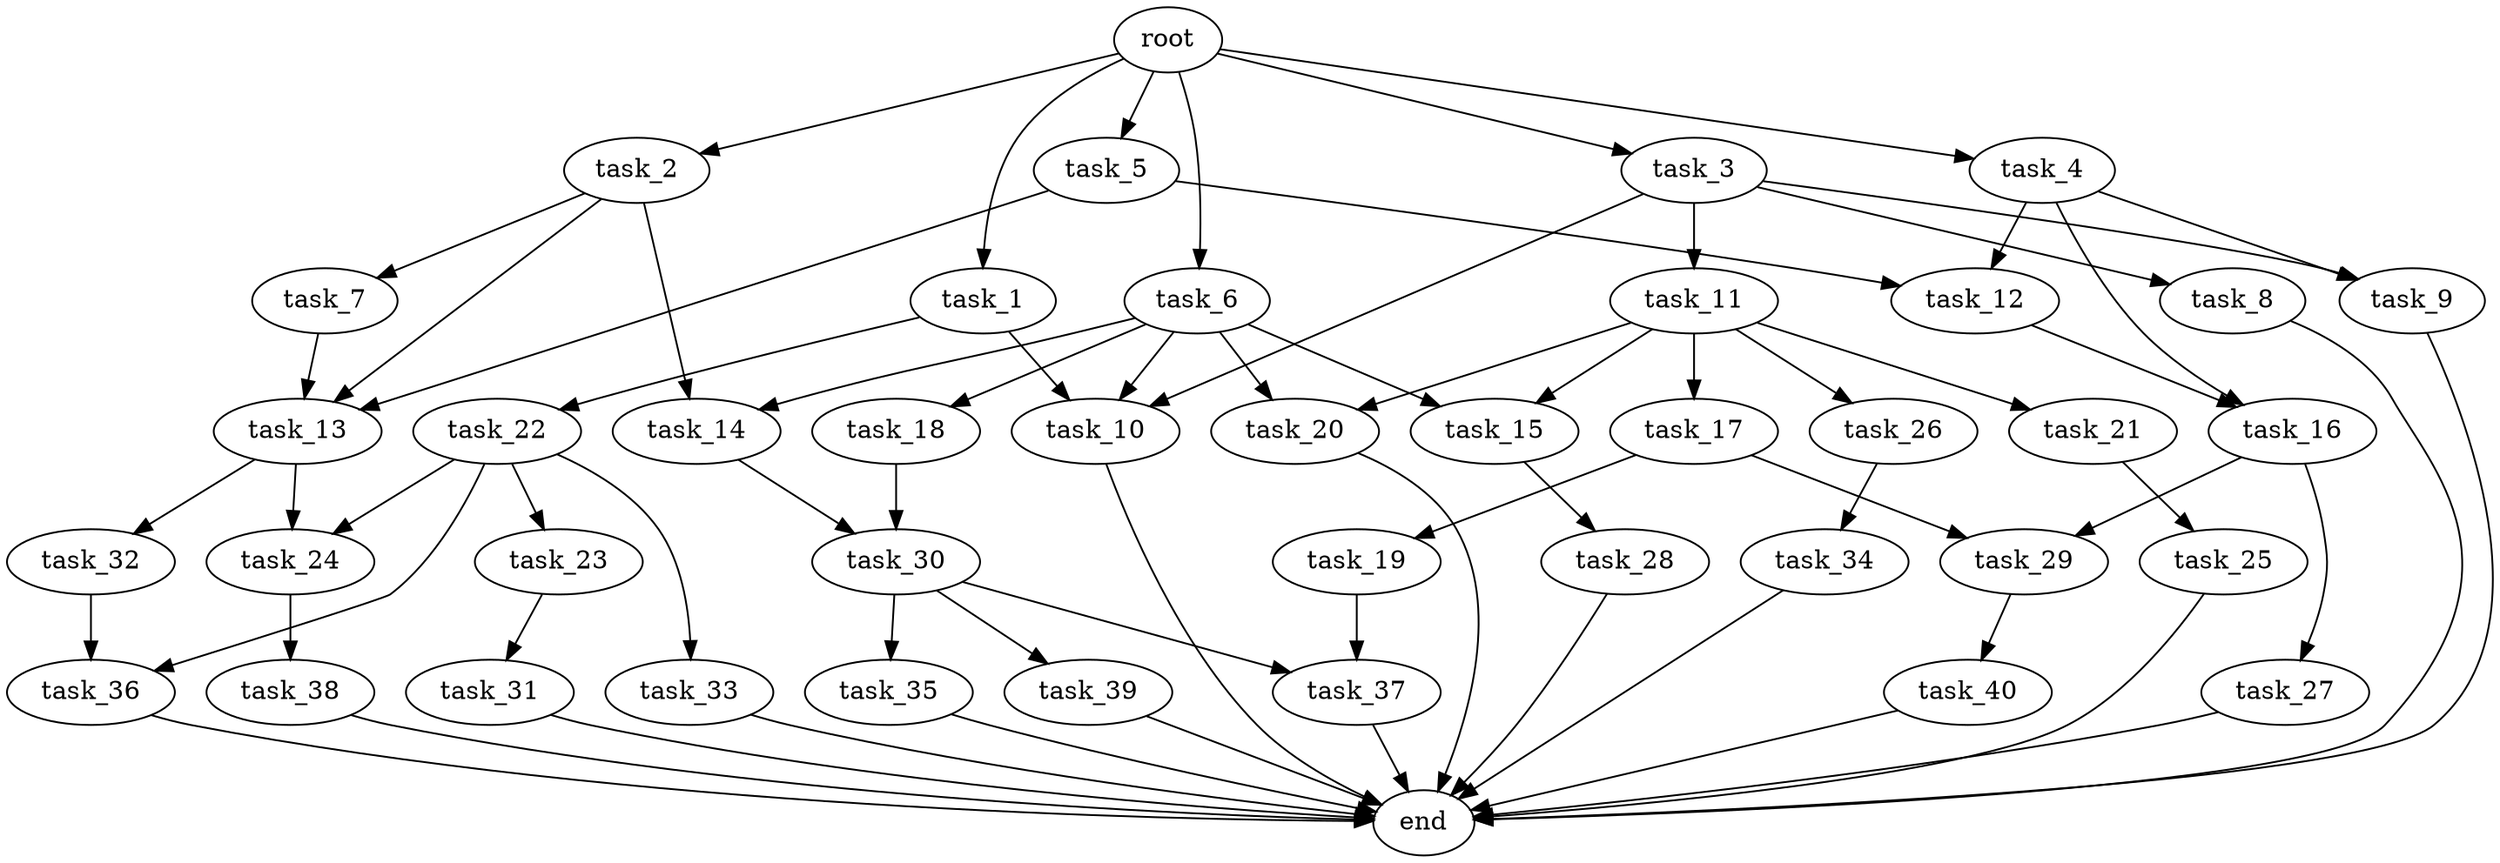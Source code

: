 digraph G {
  root [size="0.000000e+00"];
  task_1 [size="3.469133e+08"];
  task_2 [size="2.252480e+09"];
  task_3 [size="8.987624e+09"];
  task_4 [size="3.485611e+09"];
  task_5 [size="1.925093e+09"];
  task_6 [size="2.063693e+09"];
  task_7 [size="6.659885e+07"];
  task_8 [size="1.678559e+09"];
  task_9 [size="3.575851e+09"];
  task_10 [size="4.083293e+08"];
  task_11 [size="8.096065e+09"];
  task_12 [size="9.058776e+09"];
  task_13 [size="8.053801e+09"];
  task_14 [size="3.441181e+09"];
  task_15 [size="9.734281e+09"];
  task_16 [size="1.136107e+09"];
  task_17 [size="8.847478e+09"];
  task_18 [size="2.263195e+09"];
  task_19 [size="3.377109e+09"];
  task_20 [size="3.286279e+09"];
  task_21 [size="7.179417e+09"];
  task_22 [size="8.974724e+09"];
  task_23 [size="2.261137e+09"];
  task_24 [size="4.048796e+09"];
  task_25 [size="5.043432e+09"];
  task_26 [size="5.544286e+09"];
  task_27 [size="5.603061e+09"];
  task_28 [size="6.951731e+09"];
  task_29 [size="2.082304e+09"];
  task_30 [size="1.937217e+09"];
  task_31 [size="7.757873e+09"];
  task_32 [size="1.928288e+09"];
  task_33 [size="1.622850e+09"];
  task_34 [size="8.498169e+09"];
  task_35 [size="3.941748e+09"];
  task_36 [size="1.632951e+09"];
  task_37 [size="4.268121e+09"];
  task_38 [size="7.341738e+07"];
  task_39 [size="5.374499e+09"];
  task_40 [size="3.468849e+09"];
  end [size="0.000000e+00"];

  root -> task_1 [size="1.000000e-12"];
  root -> task_2 [size="1.000000e-12"];
  root -> task_3 [size="1.000000e-12"];
  root -> task_4 [size="1.000000e-12"];
  root -> task_5 [size="1.000000e-12"];
  root -> task_6 [size="1.000000e-12"];
  task_1 -> task_10 [size="1.361098e+07"];
  task_1 -> task_22 [size="8.974724e+08"];
  task_2 -> task_7 [size="6.659885e+06"];
  task_2 -> task_13 [size="2.684600e+08"];
  task_2 -> task_14 [size="1.720590e+08"];
  task_3 -> task_8 [size="1.678559e+08"];
  task_3 -> task_9 [size="1.787926e+08"];
  task_3 -> task_10 [size="1.361098e+07"];
  task_3 -> task_11 [size="8.096065e+08"];
  task_4 -> task_9 [size="1.787926e+08"];
  task_4 -> task_12 [size="4.529388e+08"];
  task_4 -> task_16 [size="5.680537e+07"];
  task_5 -> task_12 [size="4.529388e+08"];
  task_5 -> task_13 [size="2.684600e+08"];
  task_6 -> task_10 [size="1.361098e+07"];
  task_6 -> task_14 [size="1.720590e+08"];
  task_6 -> task_15 [size="4.867140e+08"];
  task_6 -> task_18 [size="2.263195e+08"];
  task_6 -> task_20 [size="1.643140e+08"];
  task_7 -> task_13 [size="2.684600e+08"];
  task_8 -> end [size="1.000000e-12"];
  task_9 -> end [size="1.000000e-12"];
  task_10 -> end [size="1.000000e-12"];
  task_11 -> task_15 [size="4.867140e+08"];
  task_11 -> task_17 [size="8.847478e+08"];
  task_11 -> task_20 [size="1.643140e+08"];
  task_11 -> task_21 [size="7.179417e+08"];
  task_11 -> task_26 [size="5.544286e+08"];
  task_12 -> task_16 [size="5.680537e+07"];
  task_13 -> task_24 [size="2.024398e+08"];
  task_13 -> task_32 [size="1.928288e+08"];
  task_14 -> task_30 [size="9.686084e+07"];
  task_15 -> task_28 [size="6.951731e+08"];
  task_16 -> task_27 [size="5.603061e+08"];
  task_16 -> task_29 [size="1.041152e+08"];
  task_17 -> task_19 [size="3.377109e+08"];
  task_17 -> task_29 [size="1.041152e+08"];
  task_18 -> task_30 [size="9.686084e+07"];
  task_19 -> task_37 [size="2.134060e+08"];
  task_20 -> end [size="1.000000e-12"];
  task_21 -> task_25 [size="5.043432e+08"];
  task_22 -> task_23 [size="2.261137e+08"];
  task_22 -> task_24 [size="2.024398e+08"];
  task_22 -> task_33 [size="1.622850e+08"];
  task_22 -> task_36 [size="8.164753e+07"];
  task_23 -> task_31 [size="7.757873e+08"];
  task_24 -> task_38 [size="7.341738e+06"];
  task_25 -> end [size="1.000000e-12"];
  task_26 -> task_34 [size="8.498169e+08"];
  task_27 -> end [size="1.000000e-12"];
  task_28 -> end [size="1.000000e-12"];
  task_29 -> task_40 [size="3.468849e+08"];
  task_30 -> task_35 [size="3.941748e+08"];
  task_30 -> task_37 [size="2.134060e+08"];
  task_30 -> task_39 [size="5.374499e+08"];
  task_31 -> end [size="1.000000e-12"];
  task_32 -> task_36 [size="8.164753e+07"];
  task_33 -> end [size="1.000000e-12"];
  task_34 -> end [size="1.000000e-12"];
  task_35 -> end [size="1.000000e-12"];
  task_36 -> end [size="1.000000e-12"];
  task_37 -> end [size="1.000000e-12"];
  task_38 -> end [size="1.000000e-12"];
  task_39 -> end [size="1.000000e-12"];
  task_40 -> end [size="1.000000e-12"];
}
